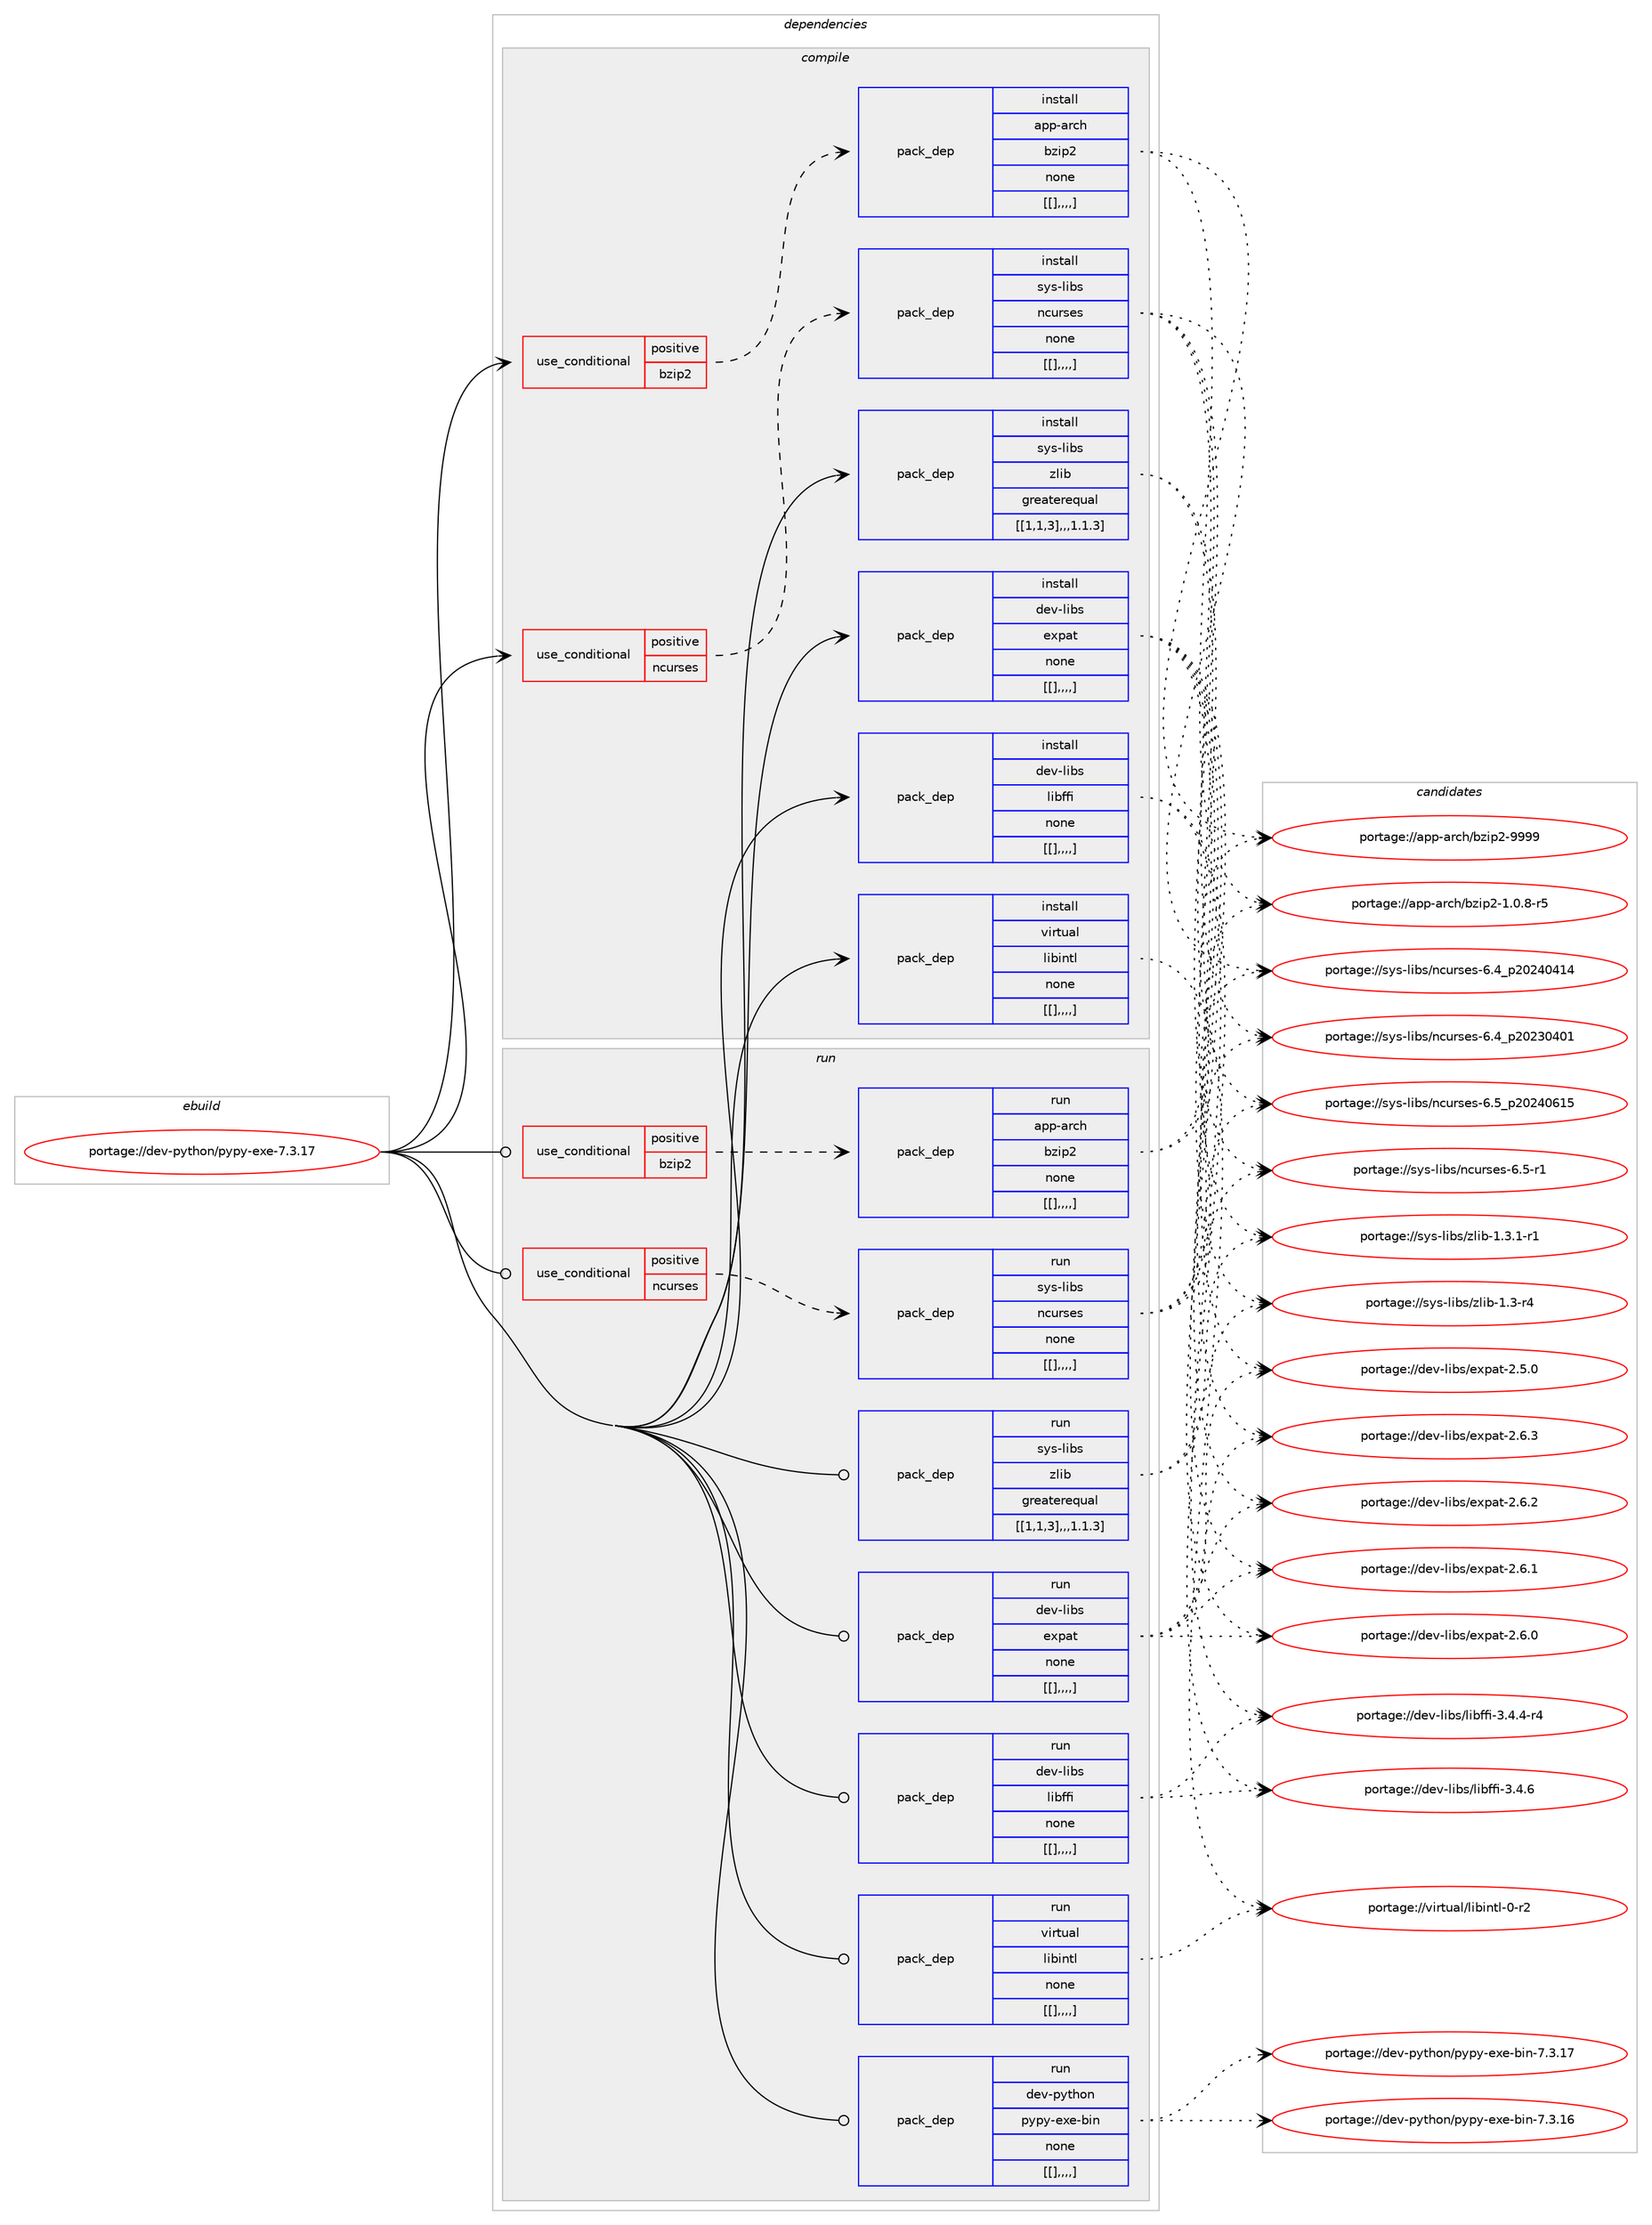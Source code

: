 digraph prolog {

# *************
# Graph options
# *************

newrank=true;
concentrate=true;
compound=true;
graph [rankdir=LR,fontname=Helvetica,fontsize=10,ranksep=1.5];#, ranksep=2.5, nodesep=0.2];
edge  [arrowhead=vee];
node  [fontname=Helvetica,fontsize=10];

# **********
# The ebuild
# **********

subgraph cluster_leftcol {
color=gray;
label=<<i>ebuild</i>>;
id [label="portage://dev-python/pypy-exe-7.3.17", color=red, width=4, href="../dev-python/pypy-exe-7.3.17.svg"];
}

# ****************
# The dependencies
# ****************

subgraph cluster_midcol {
color=gray;
label=<<i>dependencies</i>>;
subgraph cluster_compile {
fillcolor="#eeeeee";
style=filled;
label=<<i>compile</i>>;
subgraph cond38285 {
dependency159365 [label=<<TABLE BORDER="0" CELLBORDER="1" CELLSPACING="0" CELLPADDING="4"><TR><TD ROWSPAN="3" CELLPADDING="10">use_conditional</TD></TR><TR><TD>positive</TD></TR><TR><TD>bzip2</TD></TR></TABLE>>, shape=none, color=red];
subgraph pack119847 {
dependency159366 [label=<<TABLE BORDER="0" CELLBORDER="1" CELLSPACING="0" CELLPADDING="4" WIDTH="220"><TR><TD ROWSPAN="6" CELLPADDING="30">pack_dep</TD></TR><TR><TD WIDTH="110">install</TD></TR><TR><TD>app-arch</TD></TR><TR><TD>bzip2</TD></TR><TR><TD>none</TD></TR><TR><TD>[[],,,,]</TD></TR></TABLE>>, shape=none, color=blue];
}
dependency159365:e -> dependency159366:w [weight=20,style="dashed",arrowhead="vee"];
}
id:e -> dependency159365:w [weight=20,style="solid",arrowhead="vee"];
subgraph cond38286 {
dependency159367 [label=<<TABLE BORDER="0" CELLBORDER="1" CELLSPACING="0" CELLPADDING="4"><TR><TD ROWSPAN="3" CELLPADDING="10">use_conditional</TD></TR><TR><TD>positive</TD></TR><TR><TD>ncurses</TD></TR></TABLE>>, shape=none, color=red];
subgraph pack119848 {
dependency159368 [label=<<TABLE BORDER="0" CELLBORDER="1" CELLSPACING="0" CELLPADDING="4" WIDTH="220"><TR><TD ROWSPAN="6" CELLPADDING="30">pack_dep</TD></TR><TR><TD WIDTH="110">install</TD></TR><TR><TD>sys-libs</TD></TR><TR><TD>ncurses</TD></TR><TR><TD>none</TD></TR><TR><TD>[[],,,,]</TD></TR></TABLE>>, shape=none, color=blue];
}
dependency159367:e -> dependency159368:w [weight=20,style="dashed",arrowhead="vee"];
}
id:e -> dependency159367:w [weight=20,style="solid",arrowhead="vee"];
subgraph pack119849 {
dependency159369 [label=<<TABLE BORDER="0" CELLBORDER="1" CELLSPACING="0" CELLPADDING="4" WIDTH="220"><TR><TD ROWSPAN="6" CELLPADDING="30">pack_dep</TD></TR><TR><TD WIDTH="110">install</TD></TR><TR><TD>dev-libs</TD></TR><TR><TD>expat</TD></TR><TR><TD>none</TD></TR><TR><TD>[[],,,,]</TD></TR></TABLE>>, shape=none, color=blue];
}
id:e -> dependency159369:w [weight=20,style="solid",arrowhead="vee"];
subgraph pack119850 {
dependency159370 [label=<<TABLE BORDER="0" CELLBORDER="1" CELLSPACING="0" CELLPADDING="4" WIDTH="220"><TR><TD ROWSPAN="6" CELLPADDING="30">pack_dep</TD></TR><TR><TD WIDTH="110">install</TD></TR><TR><TD>dev-libs</TD></TR><TR><TD>libffi</TD></TR><TR><TD>none</TD></TR><TR><TD>[[],,,,]</TD></TR></TABLE>>, shape=none, color=blue];
}
id:e -> dependency159370:w [weight=20,style="solid",arrowhead="vee"];
subgraph pack119851 {
dependency159371 [label=<<TABLE BORDER="0" CELLBORDER="1" CELLSPACING="0" CELLPADDING="4" WIDTH="220"><TR><TD ROWSPAN="6" CELLPADDING="30">pack_dep</TD></TR><TR><TD WIDTH="110">install</TD></TR><TR><TD>sys-libs</TD></TR><TR><TD>zlib</TD></TR><TR><TD>greaterequal</TD></TR><TR><TD>[[1,1,3],,,1.1.3]</TD></TR></TABLE>>, shape=none, color=blue];
}
id:e -> dependency159371:w [weight=20,style="solid",arrowhead="vee"];
subgraph pack119852 {
dependency159372 [label=<<TABLE BORDER="0" CELLBORDER="1" CELLSPACING="0" CELLPADDING="4" WIDTH="220"><TR><TD ROWSPAN="6" CELLPADDING="30">pack_dep</TD></TR><TR><TD WIDTH="110">install</TD></TR><TR><TD>virtual</TD></TR><TR><TD>libintl</TD></TR><TR><TD>none</TD></TR><TR><TD>[[],,,,]</TD></TR></TABLE>>, shape=none, color=blue];
}
id:e -> dependency159372:w [weight=20,style="solid",arrowhead="vee"];
}
subgraph cluster_compileandrun {
fillcolor="#eeeeee";
style=filled;
label=<<i>compile and run</i>>;
}
subgraph cluster_run {
fillcolor="#eeeeee";
style=filled;
label=<<i>run</i>>;
subgraph cond38287 {
dependency159373 [label=<<TABLE BORDER="0" CELLBORDER="1" CELLSPACING="0" CELLPADDING="4"><TR><TD ROWSPAN="3" CELLPADDING="10">use_conditional</TD></TR><TR><TD>positive</TD></TR><TR><TD>bzip2</TD></TR></TABLE>>, shape=none, color=red];
subgraph pack119853 {
dependency159374 [label=<<TABLE BORDER="0" CELLBORDER="1" CELLSPACING="0" CELLPADDING="4" WIDTH="220"><TR><TD ROWSPAN="6" CELLPADDING="30">pack_dep</TD></TR><TR><TD WIDTH="110">run</TD></TR><TR><TD>app-arch</TD></TR><TR><TD>bzip2</TD></TR><TR><TD>none</TD></TR><TR><TD>[[],,,,]</TD></TR></TABLE>>, shape=none, color=blue];
}
dependency159373:e -> dependency159374:w [weight=20,style="dashed",arrowhead="vee"];
}
id:e -> dependency159373:w [weight=20,style="solid",arrowhead="odot"];
subgraph cond38288 {
dependency159375 [label=<<TABLE BORDER="0" CELLBORDER="1" CELLSPACING="0" CELLPADDING="4"><TR><TD ROWSPAN="3" CELLPADDING="10">use_conditional</TD></TR><TR><TD>positive</TD></TR><TR><TD>ncurses</TD></TR></TABLE>>, shape=none, color=red];
subgraph pack119854 {
dependency159376 [label=<<TABLE BORDER="0" CELLBORDER="1" CELLSPACING="0" CELLPADDING="4" WIDTH="220"><TR><TD ROWSPAN="6" CELLPADDING="30">pack_dep</TD></TR><TR><TD WIDTH="110">run</TD></TR><TR><TD>sys-libs</TD></TR><TR><TD>ncurses</TD></TR><TR><TD>none</TD></TR><TR><TD>[[],,,,]</TD></TR></TABLE>>, shape=none, color=blue];
}
dependency159375:e -> dependency159376:w [weight=20,style="dashed",arrowhead="vee"];
}
id:e -> dependency159375:w [weight=20,style="solid",arrowhead="odot"];
subgraph pack119855 {
dependency159377 [label=<<TABLE BORDER="0" CELLBORDER="1" CELLSPACING="0" CELLPADDING="4" WIDTH="220"><TR><TD ROWSPAN="6" CELLPADDING="30">pack_dep</TD></TR><TR><TD WIDTH="110">run</TD></TR><TR><TD>dev-libs</TD></TR><TR><TD>expat</TD></TR><TR><TD>none</TD></TR><TR><TD>[[],,,,]</TD></TR></TABLE>>, shape=none, color=blue];
}
id:e -> dependency159377:w [weight=20,style="solid",arrowhead="odot"];
subgraph pack119856 {
dependency159378 [label=<<TABLE BORDER="0" CELLBORDER="1" CELLSPACING="0" CELLPADDING="4" WIDTH="220"><TR><TD ROWSPAN="6" CELLPADDING="30">pack_dep</TD></TR><TR><TD WIDTH="110">run</TD></TR><TR><TD>dev-libs</TD></TR><TR><TD>libffi</TD></TR><TR><TD>none</TD></TR><TR><TD>[[],,,,]</TD></TR></TABLE>>, shape=none, color=blue];
}
id:e -> dependency159378:w [weight=20,style="solid",arrowhead="odot"];
subgraph pack119857 {
dependency159379 [label=<<TABLE BORDER="0" CELLBORDER="1" CELLSPACING="0" CELLPADDING="4" WIDTH="220"><TR><TD ROWSPAN="6" CELLPADDING="30">pack_dep</TD></TR><TR><TD WIDTH="110">run</TD></TR><TR><TD>sys-libs</TD></TR><TR><TD>zlib</TD></TR><TR><TD>greaterequal</TD></TR><TR><TD>[[1,1,3],,,1.1.3]</TD></TR></TABLE>>, shape=none, color=blue];
}
id:e -> dependency159379:w [weight=20,style="solid",arrowhead="odot"];
subgraph pack119858 {
dependency159380 [label=<<TABLE BORDER="0" CELLBORDER="1" CELLSPACING="0" CELLPADDING="4" WIDTH="220"><TR><TD ROWSPAN="6" CELLPADDING="30">pack_dep</TD></TR><TR><TD WIDTH="110">run</TD></TR><TR><TD>virtual</TD></TR><TR><TD>libintl</TD></TR><TR><TD>none</TD></TR><TR><TD>[[],,,,]</TD></TR></TABLE>>, shape=none, color=blue];
}
id:e -> dependency159380:w [weight=20,style="solid",arrowhead="odot"];
subgraph pack119859 {
dependency159381 [label=<<TABLE BORDER="0" CELLBORDER="1" CELLSPACING="0" CELLPADDING="4" WIDTH="220"><TR><TD ROWSPAN="6" CELLPADDING="30">pack_dep</TD></TR><TR><TD WIDTH="110">run</TD></TR><TR><TD>dev-python</TD></TR><TR><TD>pypy-exe-bin</TD></TR><TR><TD>none</TD></TR><TR><TD>[[],,,,]</TD></TR></TABLE>>, shape=none, color=blue];
}
id:e -> dependency159381:w [weight=20,style="solid",arrowhead="odot"];
}
}

# **************
# The candidates
# **************

subgraph cluster_choices {
rank=same;
color=gray;
label=<<i>candidates</i>>;

subgraph choice119847 {
color=black;
nodesep=1;
choice971121124597114991044798122105112504557575757 [label="portage://app-arch/bzip2-9999", color=red, width=4,href="../app-arch/bzip2-9999.svg"];
choice971121124597114991044798122105112504549464846564511453 [label="portage://app-arch/bzip2-1.0.8-r5", color=red, width=4,href="../app-arch/bzip2-1.0.8-r5.svg"];
dependency159366:e -> choice971121124597114991044798122105112504557575757:w [style=dotted,weight="100"];
dependency159366:e -> choice971121124597114991044798122105112504549464846564511453:w [style=dotted,weight="100"];
}
subgraph choice119848 {
color=black;
nodesep=1;
choice1151211154510810598115471109911711411510111545544653951125048505248544953 [label="portage://sys-libs/ncurses-6.5_p20240615", color=red, width=4,href="../sys-libs/ncurses-6.5_p20240615.svg"];
choice11512111545108105981154711099117114115101115455446534511449 [label="portage://sys-libs/ncurses-6.5-r1", color=red, width=4,href="../sys-libs/ncurses-6.5-r1.svg"];
choice1151211154510810598115471109911711411510111545544652951125048505248524952 [label="portage://sys-libs/ncurses-6.4_p20240414", color=red, width=4,href="../sys-libs/ncurses-6.4_p20240414.svg"];
choice1151211154510810598115471109911711411510111545544652951125048505148524849 [label="portage://sys-libs/ncurses-6.4_p20230401", color=red, width=4,href="../sys-libs/ncurses-6.4_p20230401.svg"];
dependency159368:e -> choice1151211154510810598115471109911711411510111545544653951125048505248544953:w [style=dotted,weight="100"];
dependency159368:e -> choice11512111545108105981154711099117114115101115455446534511449:w [style=dotted,weight="100"];
dependency159368:e -> choice1151211154510810598115471109911711411510111545544652951125048505248524952:w [style=dotted,weight="100"];
dependency159368:e -> choice1151211154510810598115471109911711411510111545544652951125048505148524849:w [style=dotted,weight="100"];
}
subgraph choice119849 {
color=black;
nodesep=1;
choice10010111845108105981154710112011297116455046544651 [label="portage://dev-libs/expat-2.6.3", color=red, width=4,href="../dev-libs/expat-2.6.3.svg"];
choice10010111845108105981154710112011297116455046544650 [label="portage://dev-libs/expat-2.6.2", color=red, width=4,href="../dev-libs/expat-2.6.2.svg"];
choice10010111845108105981154710112011297116455046544649 [label="portage://dev-libs/expat-2.6.1", color=red, width=4,href="../dev-libs/expat-2.6.1.svg"];
choice10010111845108105981154710112011297116455046544648 [label="portage://dev-libs/expat-2.6.0", color=red, width=4,href="../dev-libs/expat-2.6.0.svg"];
choice10010111845108105981154710112011297116455046534648 [label="portage://dev-libs/expat-2.5.0", color=red, width=4,href="../dev-libs/expat-2.5.0.svg"];
dependency159369:e -> choice10010111845108105981154710112011297116455046544651:w [style=dotted,weight="100"];
dependency159369:e -> choice10010111845108105981154710112011297116455046544650:w [style=dotted,weight="100"];
dependency159369:e -> choice10010111845108105981154710112011297116455046544649:w [style=dotted,weight="100"];
dependency159369:e -> choice10010111845108105981154710112011297116455046544648:w [style=dotted,weight="100"];
dependency159369:e -> choice10010111845108105981154710112011297116455046534648:w [style=dotted,weight="100"];
}
subgraph choice119850 {
color=black;
nodesep=1;
choice10010111845108105981154710810598102102105455146524654 [label="portage://dev-libs/libffi-3.4.6", color=red, width=4,href="../dev-libs/libffi-3.4.6.svg"];
choice100101118451081059811547108105981021021054551465246524511452 [label="portage://dev-libs/libffi-3.4.4-r4", color=red, width=4,href="../dev-libs/libffi-3.4.4-r4.svg"];
dependency159370:e -> choice10010111845108105981154710810598102102105455146524654:w [style=dotted,weight="100"];
dependency159370:e -> choice100101118451081059811547108105981021021054551465246524511452:w [style=dotted,weight="100"];
}
subgraph choice119851 {
color=black;
nodesep=1;
choice115121115451081059811547122108105984549465146494511449 [label="portage://sys-libs/zlib-1.3.1-r1", color=red, width=4,href="../sys-libs/zlib-1.3.1-r1.svg"];
choice11512111545108105981154712210810598454946514511452 [label="portage://sys-libs/zlib-1.3-r4", color=red, width=4,href="../sys-libs/zlib-1.3-r4.svg"];
dependency159371:e -> choice115121115451081059811547122108105984549465146494511449:w [style=dotted,weight="100"];
dependency159371:e -> choice11512111545108105981154712210810598454946514511452:w [style=dotted,weight="100"];
}
subgraph choice119852 {
color=black;
nodesep=1;
choice11810511411611797108471081059810511011610845484511450 [label="portage://virtual/libintl-0-r2", color=red, width=4,href="../virtual/libintl-0-r2.svg"];
dependency159372:e -> choice11810511411611797108471081059810511011610845484511450:w [style=dotted,weight="100"];
}
subgraph choice119853 {
color=black;
nodesep=1;
choice971121124597114991044798122105112504557575757 [label="portage://app-arch/bzip2-9999", color=red, width=4,href="../app-arch/bzip2-9999.svg"];
choice971121124597114991044798122105112504549464846564511453 [label="portage://app-arch/bzip2-1.0.8-r5", color=red, width=4,href="../app-arch/bzip2-1.0.8-r5.svg"];
dependency159374:e -> choice971121124597114991044798122105112504557575757:w [style=dotted,weight="100"];
dependency159374:e -> choice971121124597114991044798122105112504549464846564511453:w [style=dotted,weight="100"];
}
subgraph choice119854 {
color=black;
nodesep=1;
choice1151211154510810598115471109911711411510111545544653951125048505248544953 [label="portage://sys-libs/ncurses-6.5_p20240615", color=red, width=4,href="../sys-libs/ncurses-6.5_p20240615.svg"];
choice11512111545108105981154711099117114115101115455446534511449 [label="portage://sys-libs/ncurses-6.5-r1", color=red, width=4,href="../sys-libs/ncurses-6.5-r1.svg"];
choice1151211154510810598115471109911711411510111545544652951125048505248524952 [label="portage://sys-libs/ncurses-6.4_p20240414", color=red, width=4,href="../sys-libs/ncurses-6.4_p20240414.svg"];
choice1151211154510810598115471109911711411510111545544652951125048505148524849 [label="portage://sys-libs/ncurses-6.4_p20230401", color=red, width=4,href="../sys-libs/ncurses-6.4_p20230401.svg"];
dependency159376:e -> choice1151211154510810598115471109911711411510111545544653951125048505248544953:w [style=dotted,weight="100"];
dependency159376:e -> choice11512111545108105981154711099117114115101115455446534511449:w [style=dotted,weight="100"];
dependency159376:e -> choice1151211154510810598115471109911711411510111545544652951125048505248524952:w [style=dotted,weight="100"];
dependency159376:e -> choice1151211154510810598115471109911711411510111545544652951125048505148524849:w [style=dotted,weight="100"];
}
subgraph choice119855 {
color=black;
nodesep=1;
choice10010111845108105981154710112011297116455046544651 [label="portage://dev-libs/expat-2.6.3", color=red, width=4,href="../dev-libs/expat-2.6.3.svg"];
choice10010111845108105981154710112011297116455046544650 [label="portage://dev-libs/expat-2.6.2", color=red, width=4,href="../dev-libs/expat-2.6.2.svg"];
choice10010111845108105981154710112011297116455046544649 [label="portage://dev-libs/expat-2.6.1", color=red, width=4,href="../dev-libs/expat-2.6.1.svg"];
choice10010111845108105981154710112011297116455046544648 [label="portage://dev-libs/expat-2.6.0", color=red, width=4,href="../dev-libs/expat-2.6.0.svg"];
choice10010111845108105981154710112011297116455046534648 [label="portage://dev-libs/expat-2.5.0", color=red, width=4,href="../dev-libs/expat-2.5.0.svg"];
dependency159377:e -> choice10010111845108105981154710112011297116455046544651:w [style=dotted,weight="100"];
dependency159377:e -> choice10010111845108105981154710112011297116455046544650:w [style=dotted,weight="100"];
dependency159377:e -> choice10010111845108105981154710112011297116455046544649:w [style=dotted,weight="100"];
dependency159377:e -> choice10010111845108105981154710112011297116455046544648:w [style=dotted,weight="100"];
dependency159377:e -> choice10010111845108105981154710112011297116455046534648:w [style=dotted,weight="100"];
}
subgraph choice119856 {
color=black;
nodesep=1;
choice10010111845108105981154710810598102102105455146524654 [label="portage://dev-libs/libffi-3.4.6", color=red, width=4,href="../dev-libs/libffi-3.4.6.svg"];
choice100101118451081059811547108105981021021054551465246524511452 [label="portage://dev-libs/libffi-3.4.4-r4", color=red, width=4,href="../dev-libs/libffi-3.4.4-r4.svg"];
dependency159378:e -> choice10010111845108105981154710810598102102105455146524654:w [style=dotted,weight="100"];
dependency159378:e -> choice100101118451081059811547108105981021021054551465246524511452:w [style=dotted,weight="100"];
}
subgraph choice119857 {
color=black;
nodesep=1;
choice115121115451081059811547122108105984549465146494511449 [label="portage://sys-libs/zlib-1.3.1-r1", color=red, width=4,href="../sys-libs/zlib-1.3.1-r1.svg"];
choice11512111545108105981154712210810598454946514511452 [label="portage://sys-libs/zlib-1.3-r4", color=red, width=4,href="../sys-libs/zlib-1.3-r4.svg"];
dependency159379:e -> choice115121115451081059811547122108105984549465146494511449:w [style=dotted,weight="100"];
dependency159379:e -> choice11512111545108105981154712210810598454946514511452:w [style=dotted,weight="100"];
}
subgraph choice119858 {
color=black;
nodesep=1;
choice11810511411611797108471081059810511011610845484511450 [label="portage://virtual/libintl-0-r2", color=red, width=4,href="../virtual/libintl-0-r2.svg"];
dependency159380:e -> choice11810511411611797108471081059810511011610845484511450:w [style=dotted,weight="100"];
}
subgraph choice119859 {
color=black;
nodesep=1;
choice100101118451121211161041111104711212111212145101120101459810511045554651464955 [label="portage://dev-python/pypy-exe-bin-7.3.17", color=red, width=4,href="../dev-python/pypy-exe-bin-7.3.17.svg"];
choice100101118451121211161041111104711212111212145101120101459810511045554651464954 [label="portage://dev-python/pypy-exe-bin-7.3.16", color=red, width=4,href="../dev-python/pypy-exe-bin-7.3.16.svg"];
dependency159381:e -> choice100101118451121211161041111104711212111212145101120101459810511045554651464955:w [style=dotted,weight="100"];
dependency159381:e -> choice100101118451121211161041111104711212111212145101120101459810511045554651464954:w [style=dotted,weight="100"];
}
}

}
